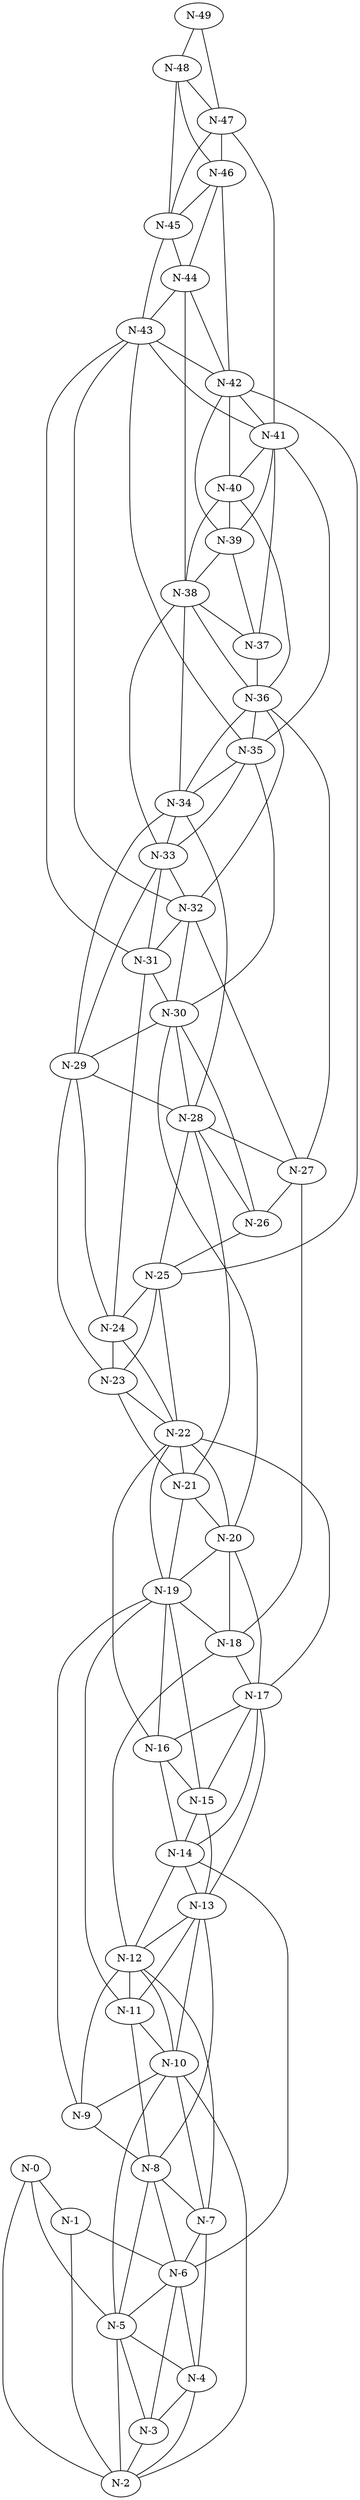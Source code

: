 graph G {
    "N-0";
    "N-1";
    "N-2";
    "N-2";
    "N-3";
    "N-4";
    "N-5";
    "N-6";
    "N-7";
    "N-8";
    "N-9";
    "N-10";
    "N-11";
    "N-12";
    "N-13";
    "N-14";
    "N-15";
    "N-16";
    "N-17";
    "N-18";
    "N-19";
    "N-20";
    "N-21";
    "N-22";
    "N-23";
    "N-24";
    "N-25";
    "N-26";
    "N-27";
    "N-28";
    "N-29";
    "N-30";
    "N-31";
    "N-32";
    "N-33";
    "N-34";
    "N-35";
    "N-36";
    "N-37";
    "N-38";
    "N-39";
    "N-40";
    "N-41";
    "N-42";
    "N-43";
    "N-44";
    "N-45";
    "N-46";
    "N-47";
    "N-48";
    "N-49";
    "N-0" -- "N-1";
    "N-0" -- "N-2";
    "N-0" -- "N-5";
    "N-1" -- "N-2";
    "N-1" -- "N-6";
    "N-3" -- "N-2";
    "N-4" -- "N-3";
    "N-4" -- "N-2";
    "N-5" -- "N-2";
    "N-5" -- "N-4";
    "N-5" -- "N-3";
    "N-6" -- "N-4";
    "N-6" -- "N-5";
    "N-6" -- "N-3";
    "N-7" -- "N-4";
    "N-7" -- "N-6";
    "N-8" -- "N-5";
    "N-8" -- "N-7";
    "N-8" -- "N-6";
    "N-9" -- "N-8";
    "N-10" -- "N-5";
    "N-10" -- "N-9";
    "N-10" -- "N-2";
    "N-10" -- "N-7";
    "N-11" -- "N-10";
    "N-11" -- "N-8";
    "N-12" -- "N-10";
    "N-12" -- "N-11";
    "N-12" -- "N-7";
    "N-12" -- "N-9";
    "N-13" -- "N-11";
    "N-13" -- "N-12";
    "N-13" -- "N-8";
    "N-13" -- "N-10";
    "N-14" -- "N-6";
    "N-14" -- "N-13";
    "N-14" -- "N-12";
    "N-15" -- "N-13";
    "N-15" -- "N-14";
    "N-16" -- "N-14";
    "N-16" -- "N-15";
    "N-17" -- "N-16";
    "N-17" -- "N-14";
    "N-17" -- "N-15";
    "N-17" -- "N-13";
    "N-18" -- "N-12";
    "N-18" -- "N-17";
    "N-19" -- "N-16";
    "N-19" -- "N-9";
    "N-19" -- "N-18";
    "N-19" -- "N-15";
    "N-19" -- "N-11";
    "N-20" -- "N-18";
    "N-20" -- "N-17";
    "N-20" -- "N-19";
    "N-21" -- "N-19";
    "N-21" -- "N-20";
    "N-22" -- "N-17";
    "N-22" -- "N-16";
    "N-22" -- "N-20";
    "N-22" -- "N-19";
    "N-22" -- "N-21";
    "N-23" -- "N-22";
    "N-23" -- "N-21";
    "N-24" -- "N-23";
    "N-24" -- "N-22";
    "N-25" -- "N-24";
    "N-25" -- "N-22";
    "N-25" -- "N-23";
    "N-26" -- "N-25";
    "N-27" -- "N-18";
    "N-27" -- "N-26";
    "N-28" -- "N-21";
    "N-28" -- "N-26";
    "N-28" -- "N-27";
    "N-28" -- "N-25";
    "N-29" -- "N-23";
    "N-29" -- "N-28";
    "N-29" -- "N-24";
    "N-30" -- "N-20";
    "N-30" -- "N-28";
    "N-30" -- "N-26";
    "N-30" -- "N-29";
    "N-31" -- "N-30";
    "N-31" -- "N-24";
    "N-32" -- "N-27";
    "N-32" -- "N-31";
    "N-32" -- "N-30";
    "N-33" -- "N-29";
    "N-33" -- "N-32";
    "N-33" -- "N-31";
    "N-34" -- "N-29";
    "N-34" -- "N-33";
    "N-34" -- "N-28";
    "N-35" -- "N-33";
    "N-35" -- "N-30";
    "N-35" -- "N-34";
    "N-36" -- "N-27";
    "N-36" -- "N-35";
    "N-36" -- "N-34";
    "N-36" -- "N-32";
    "N-37" -- "N-36";
    "N-38" -- "N-34";
    "N-38" -- "N-36";
    "N-38" -- "N-33";
    "N-38" -- "N-37";
    "N-39" -- "N-38";
    "N-39" -- "N-37";
    "N-40" -- "N-39";
    "N-40" -- "N-38";
    "N-40" -- "N-36";
    "N-41" -- "N-39";
    "N-41" -- "N-35";
    "N-41" -- "N-37";
    "N-41" -- "N-40";
    "N-42" -- "N-41";
    "N-42" -- "N-25";
    "N-42" -- "N-40";
    "N-42" -- "N-39";
    "N-43" -- "N-41";
    "N-43" -- "N-35";
    "N-43" -- "N-31";
    "N-43" -- "N-42";
    "N-43" -- "N-32";
    "N-44" -- "N-38";
    "N-44" -- "N-42";
    "N-44" -- "N-43";
    "N-45" -- "N-44";
    "N-45" -- "N-43";
    "N-46" -- "N-42";
    "N-46" -- "N-45";
    "N-46" -- "N-44";
    "N-47" -- "N-41";
    "N-47" -- "N-45";
    "N-47" -- "N-46";
    "N-48" -- "N-46";
    "N-48" -- "N-45";
    "N-48" -- "N-47";
    "N-49" -- "N-48";
    "N-49" -- "N-47";
}
